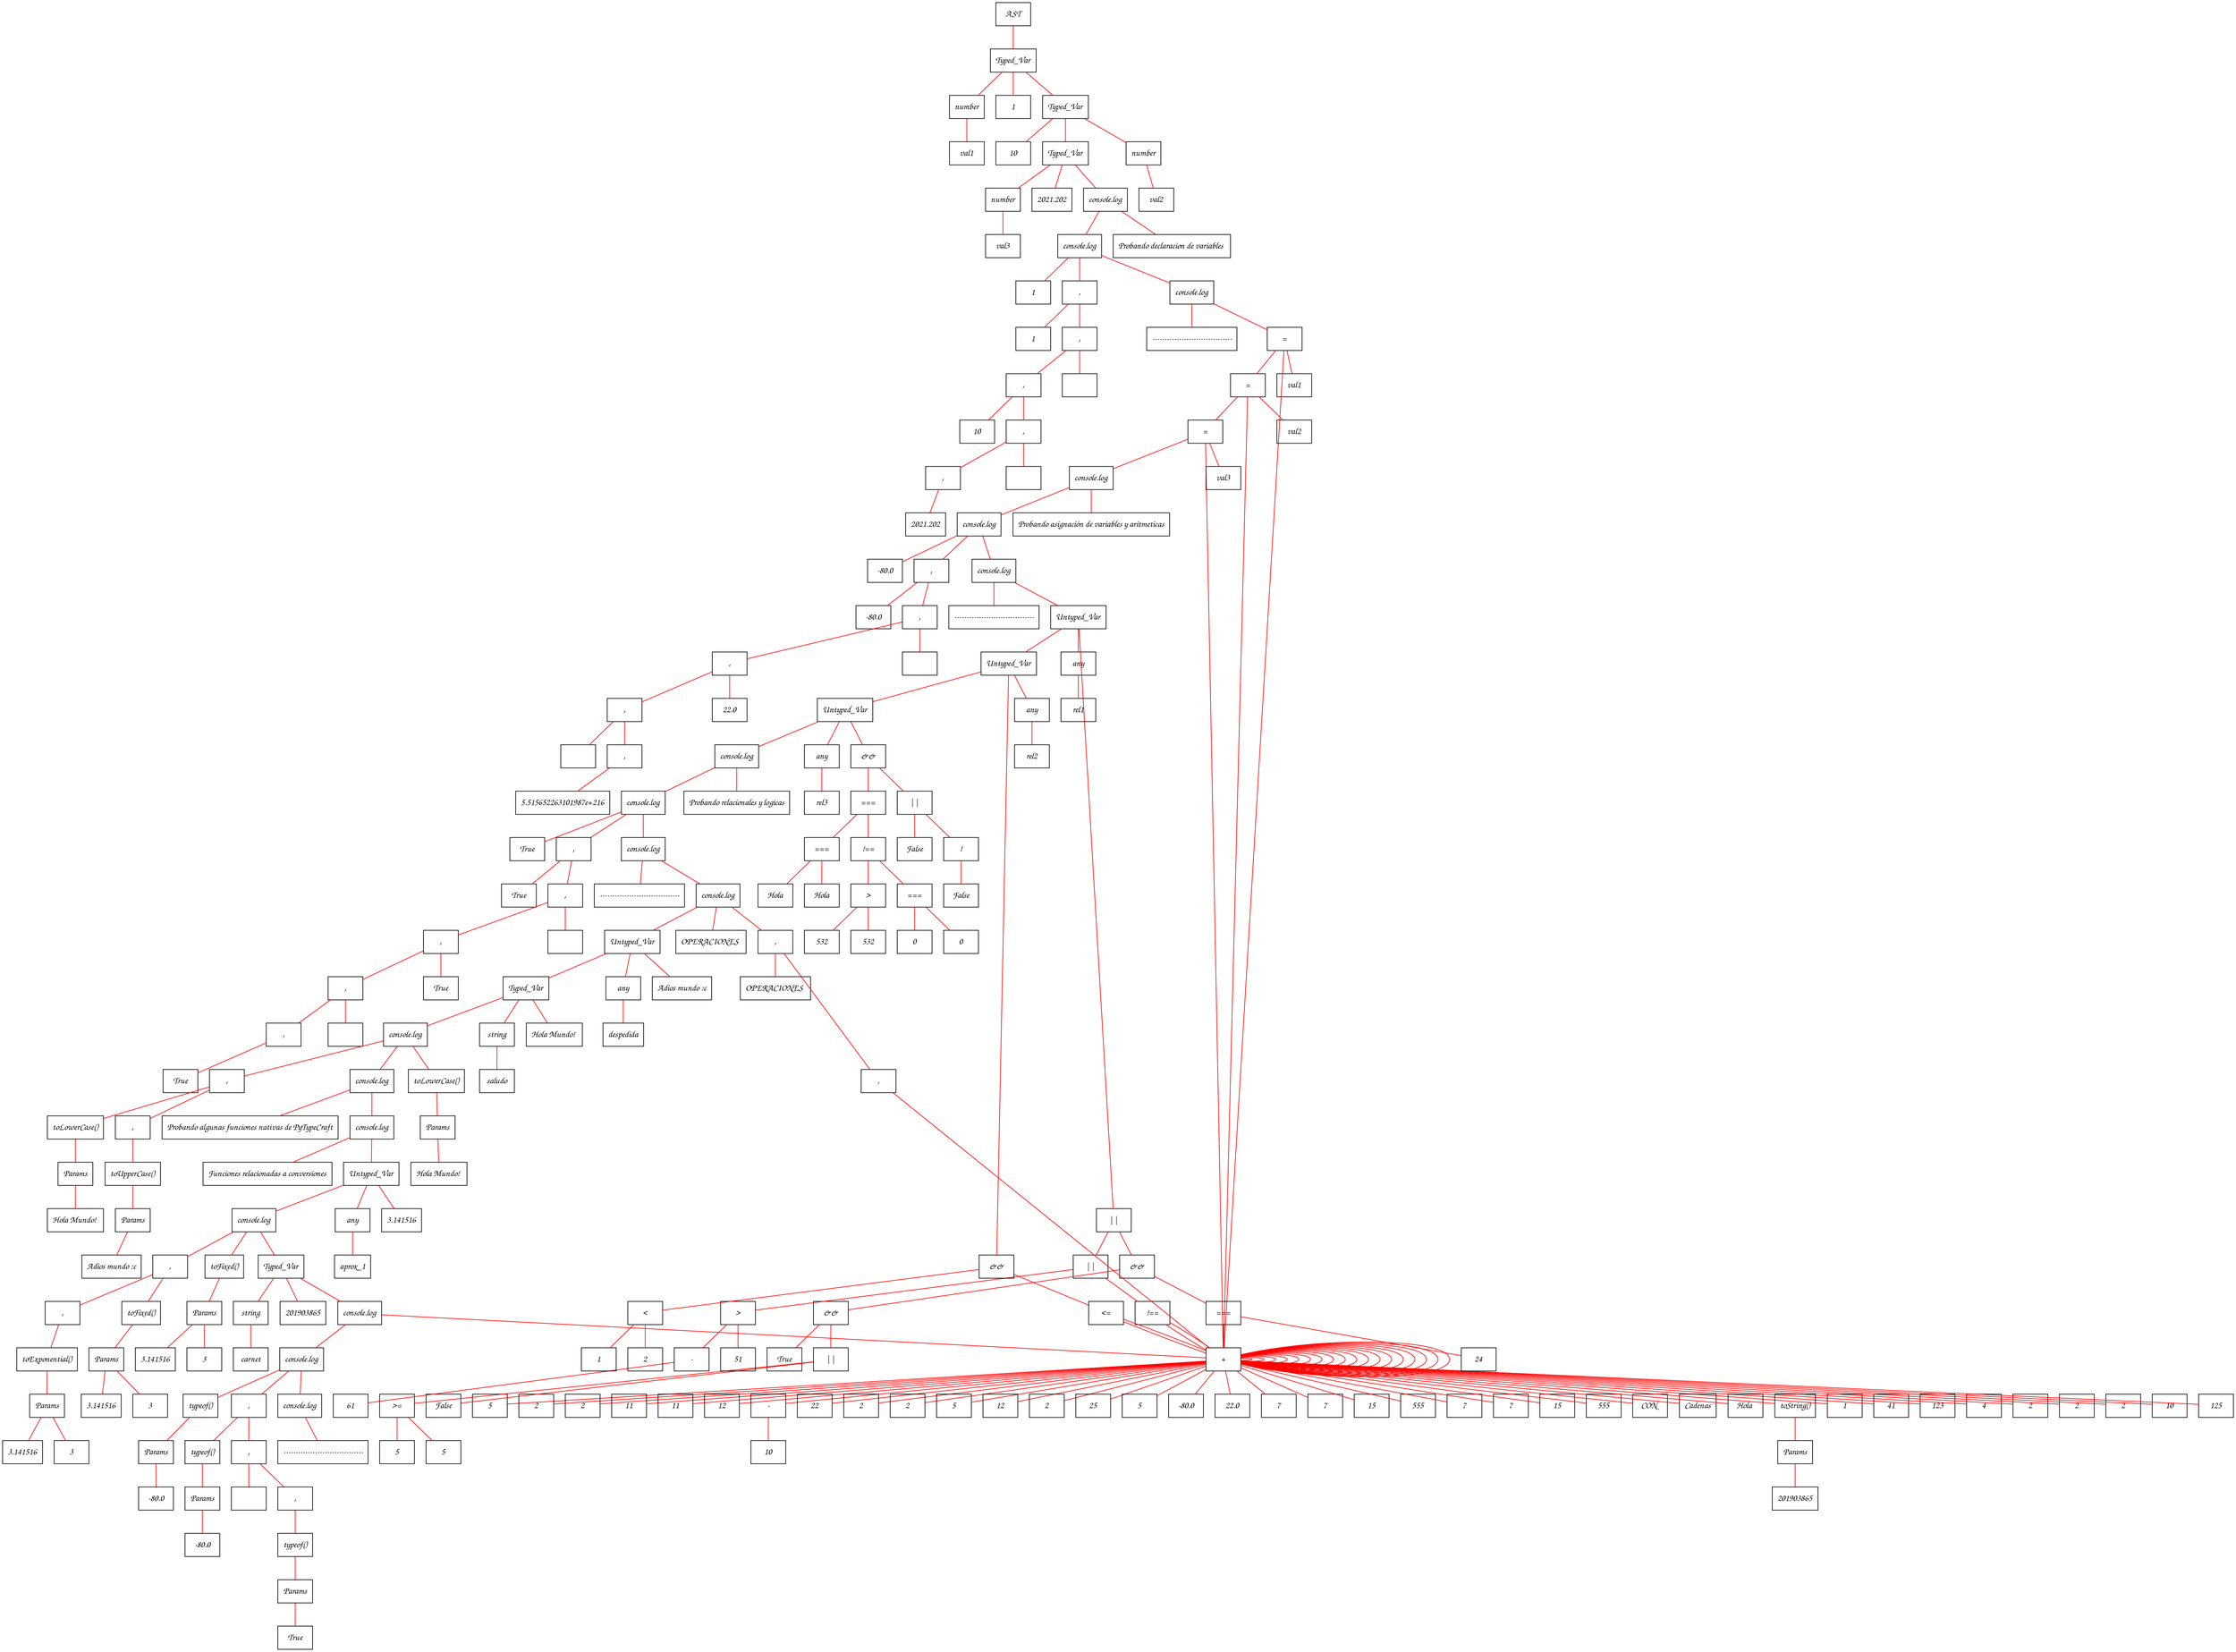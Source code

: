 graph {
	node [color=black fontcolor=black fontname="Comic Sans Ms" shape=box stype=filled]
	edge [color=red]
	splines=false
	"e896933a-b7cc-436f-a768-ca46fbf09790" [label=AST]
	"cad0d617-4dc3-4a44-801b-d8fe06ad40af" [label=Typed_Var]
	"7fc040f8-894f-4d05-a61a-267bd32228e0" [label=number]
	"1f0cdce6-06c2-496b-94f5-c77e129ba851" [label=val1]
	"3818c429-07d9-447e-a709-b927f368911a" [label=1]
	"7fc040f8-894f-4d05-a61a-267bd32228e0" -- "1f0cdce6-06c2-496b-94f5-c77e129ba851"
	"cad0d617-4dc3-4a44-801b-d8fe06ad40af" -- "7fc040f8-894f-4d05-a61a-267bd32228e0"
	"cad0d617-4dc3-4a44-801b-d8fe06ad40af" -- "3818c429-07d9-447e-a709-b927f368911a"
	"e896933a-b7cc-436f-a768-ca46fbf09790" -- "cad0d617-4dc3-4a44-801b-d8fe06ad40af"
	"25b37d87-0a42-46b2-822d-f06a98f4a4f3" [label=Typed_Var]
	"b5fd3e6d-b9a9-49d8-b4d6-e81516628f90" [label=number]
	"79348fdb-b8f5-4961-88d4-929db5099cb9" [label=val2]
	"c6b2eab4-752b-49cb-9c3a-8abb33496361" [label=10]
	"b5fd3e6d-b9a9-49d8-b4d6-e81516628f90" -- "79348fdb-b8f5-4961-88d4-929db5099cb9"
	"25b37d87-0a42-46b2-822d-f06a98f4a4f3" -- "b5fd3e6d-b9a9-49d8-b4d6-e81516628f90"
	"25b37d87-0a42-46b2-822d-f06a98f4a4f3" -- "c6b2eab4-752b-49cb-9c3a-8abb33496361"
	"cad0d617-4dc3-4a44-801b-d8fe06ad40af" -- "25b37d87-0a42-46b2-822d-f06a98f4a4f3"
	"3cd92288-dc4d-40e3-9005-03998cd8a3bb" [label=Typed_Var]
	"761cd6e1-f8bf-487c-9b28-80dc94db772e" [label=number]
	"b2df960b-5ddf-4196-a8e4-c81b33a5cfe8" [label=val3]
	"cdfc7381-efd1-4ac4-ae1b-8c23550dc86d" [label=2021.202]
	"761cd6e1-f8bf-487c-9b28-80dc94db772e" -- "b2df960b-5ddf-4196-a8e4-c81b33a5cfe8"
	"3cd92288-dc4d-40e3-9005-03998cd8a3bb" -- "761cd6e1-f8bf-487c-9b28-80dc94db772e"
	"3cd92288-dc4d-40e3-9005-03998cd8a3bb" -- "cdfc7381-efd1-4ac4-ae1b-8c23550dc86d"
	"25b37d87-0a42-46b2-822d-f06a98f4a4f3" -- "3cd92288-dc4d-40e3-9005-03998cd8a3bb"
	"bd5e0add-e879-4920-a53b-410eb1743910" [label="Probando declaracion de variables \
"]
	"176a78bb-6219-4445-a937-a01bface8442" [label="console.log"]
	"176a78bb-6219-4445-a937-a01bface8442" -- "bd5e0add-e879-4920-a53b-410eb1743910"
	"3cd92288-dc4d-40e3-9005-03998cd8a3bb" -- "176a78bb-6219-4445-a937-a01bface8442"
	"69464e99-b49d-4c69-a02d-c756a38a9ade" [label=1]
	"d721942f-54fd-467b-9594-6cd8c650f8f1" [label=","]
	"6c8333ee-f338-4d54-acea-2796b0c6ee22" -- "d721942f-54fd-467b-9594-6cd8c650f8f1"
	"7f02724c-ca82-45bc-ae0e-c45416ca34ad" [label=1]
	"d721942f-54fd-467b-9594-6cd8c650f8f1" -- "7f02724c-ca82-45bc-ae0e-c45416ca34ad"
	"6a50918c-b58b-4f12-8680-28d665640480" [label=","]
	"d721942f-54fd-467b-9594-6cd8c650f8f1" -- "6a50918c-b58b-4f12-8680-28d665640480"
	"e1ce001a-842d-4108-804b-aced3d95a7ef" [label=" "]
	"6a50918c-b58b-4f12-8680-28d665640480" -- "e1ce001a-842d-4108-804b-aced3d95a7ef"
	"8502c70b-dcba-4c0d-8ef7-73e479314ed2" [label=","]
	"6a50918c-b58b-4f12-8680-28d665640480" -- "8502c70b-dcba-4c0d-8ef7-73e479314ed2"
	"283467c2-cff6-44be-897c-32be68171253" [label=10]
	"8502c70b-dcba-4c0d-8ef7-73e479314ed2" -- "283467c2-cff6-44be-897c-32be68171253"
	"7168aaff-7346-46eb-a9f3-5167a373cf1b" [label=","]
	"8502c70b-dcba-4c0d-8ef7-73e479314ed2" -- "7168aaff-7346-46eb-a9f3-5167a373cf1b"
	"109247dd-6123-49f5-8589-3b40ae210898" [label=" "]
	"7168aaff-7346-46eb-a9f3-5167a373cf1b" -- "109247dd-6123-49f5-8589-3b40ae210898"
	"6a74a82b-d9de-4b9b-b4e2-cdce92a8c772" [label=","]
	"7168aaff-7346-46eb-a9f3-5167a373cf1b" -- "6a74a82b-d9de-4b9b-b4e2-cdce92a8c772"
	"dcc3a724-560b-498b-bc8e-a531975b0199" [label=2021.202]
	"6a74a82b-d9de-4b9b-b4e2-cdce92a8c772" -- "dcc3a724-560b-498b-bc8e-a531975b0199"
	"6c8333ee-f338-4d54-acea-2796b0c6ee22" [label="console.log"]
	"6c8333ee-f338-4d54-acea-2796b0c6ee22" -- "69464e99-b49d-4c69-a02d-c756a38a9ade"
	"176a78bb-6219-4445-a937-a01bface8442" -- "6c8333ee-f338-4d54-acea-2796b0c6ee22"
	"f9a19044-260c-4b82-a13a-3bbcbc45f1a5" [label="---------------------------------"]
	"4825e448-c0a0-42f0-8342-013cb35cd3ce" [label="console.log"]
	"4825e448-c0a0-42f0-8342-013cb35cd3ce" -- "f9a19044-260c-4b82-a13a-3bbcbc45f1a5"
	"6c8333ee-f338-4d54-acea-2796b0c6ee22" -- "4825e448-c0a0-42f0-8342-013cb35cd3ce"
	"1f6bc205-e380-43d9-968a-294d3dddb1a3" [label="="]
	"1f6bc205-e380-43d9-968a-294d3dddb1a3" -- val1
	<function uuid4 at 0x7fdb831948b0> [label="-"]
	<function uuid4 at 0x7fdb831948b0> [label="-"]
	<function uuid4 at 0x7fdb831948b0> [label="+"]
	"bfbd5648-f3c5-4a4a-bc16-4cd4cb395130" [label=1]
	"4df1f116-bec4-4f1f-80a9-6a9b367b663a" [label=41]
	<function uuid4 at 0x7fdb831948b0> -- "bfbd5648-f3c5-4a4a-bc16-4cd4cb395130"
	<function uuid4 at 0x7fdb831948b0> -- "4df1f116-bec4-4f1f-80a9-6a9b367b663a"
	<function uuid4 at 0x7fdb831948b0> [label="/"]
	<function uuid4 at 0x7fdb831948b0> [label="*"]
	"b37bc34a-f4d4-408f-9a0d-6c50a88c65f7" [label=123]
	"b58a39bf-6eae-46ae-b2d3-496fb71ea4ba" [label=4]
	<function uuid4 at 0x7fdb831948b0> -- "b37bc34a-f4d4-408f-9a0d-6c50a88c65f7"
	<function uuid4 at 0x7fdb831948b0> -- "b58a39bf-6eae-46ae-b2d3-496fb71ea4ba"
	<function uuid4 at 0x7fdb831948b0> [label="+"]
	"2daa54c6-f568-449e-9e7d-9be954aec0d6" [label=2]
	<function uuid4 at 0x7fdb831948b0> [label="*"]
	"7ca47422-ea19-4508-b9e0-e39871030003" [label=2]
	"651ba84e-1710-447e-8dd6-4a1879f7d8bd" [label=2]
	<function uuid4 at 0x7fdb831948b0> -- "7ca47422-ea19-4508-b9e0-e39871030003"
	<function uuid4 at 0x7fdb831948b0> -- "651ba84e-1710-447e-8dd6-4a1879f7d8bd"
	<function uuid4 at 0x7fdb831948b0> -- "2daa54c6-f568-449e-9e7d-9be954aec0d6"
	<function uuid4 at 0x7fdb831948b0> -- <function uuid4 at 0x7fdb831948b0>
	<function uuid4 at 0x7fdb831948b0> -- <function uuid4 at 0x7fdb831948b0>
	<function uuid4 at 0x7fdb831948b0> -- <function uuid4 at 0x7fdb831948b0>
	<function uuid4 at 0x7fdb831948b0> -- <function uuid4 at 0x7fdb831948b0>
	<function uuid4 at 0x7fdb831948b0> -- <function uuid4 at 0x7fdb831948b0>
	<function uuid4 at 0x7fdb831948b0> [label="*"]
	<function uuid4 at 0x7fdb831948b0> [label="+"]
	"608bf854-4812-492f-9971-0a5de79314ea" [label=10]
	<function uuid4 at 0x7fdb831948b0> [label="%"]
	"28d50e59-1830-4029-813d-26f1d9cd11d1" [label=125]
	"9d674add-ead6-4886-bb6f-af0535cfdc72" [label=5]
	<function uuid4 at 0x7fdb831948b0> -- "28d50e59-1830-4029-813d-26f1d9cd11d1"
	<function uuid4 at 0x7fdb831948b0> -- "9d674add-ead6-4886-bb6f-af0535cfdc72"
	<function uuid4 at 0x7fdb831948b0> -- "608bf854-4812-492f-9971-0a5de79314ea"
	<function uuid4 at 0x7fdb831948b0> -- <function uuid4 at 0x7fdb831948b0>
	<function uuid4 at 0x7fdb831948b0> [label="^"]
	"33f12a19-6372-4b05-bc76-58216d631ae1" [label=2]
	"56c060da-08f7-4764-9786-bb00ee03167f" [label=2]
	<function uuid4 at 0x7fdb831948b0> -- "33f12a19-6372-4b05-bc76-58216d631ae1"
	<function uuid4 at 0x7fdb831948b0> -- "56c060da-08f7-4764-9786-bb00ee03167f"
	<function uuid4 at 0x7fdb831948b0> -- <function uuid4 at 0x7fdb831948b0>
	<function uuid4 at 0x7fdb831948b0> -- <function uuid4 at 0x7fdb831948b0>
	<function uuid4 at 0x7fdb831948b0> -- <function uuid4 at 0x7fdb831948b0>
	<function uuid4 at 0x7fdb831948b0> -- <function uuid4 at 0x7fdb831948b0>
	"1f6bc205-e380-43d9-968a-294d3dddb1a3" -- <function uuid4 at 0x7fdb831948b0>
	"4825e448-c0a0-42f0-8342-013cb35cd3ce" -- "1f6bc205-e380-43d9-968a-294d3dddb1a3"
	"8c526aca-9382-4c6c-9213-bc7116731267" [label="="]
	"8c526aca-9382-4c6c-9213-bc7116731267" -- val2
	<function uuid4 at 0x7fdb831948b0> [label="+"]
	<function uuid4 at 0x7fdb831948b0> [label="*"]
	"e3272113-ca1f-42b2-9d6e-5a68da042b0e" [label=11]
	<function uuid4 at 0x7fdb831948b0> [label="%"]
	"140555fb-3fe6-41c3-981c-2f7ec4d0f38d" [label=11]
	<function uuid4 at 0x7fdb831948b0> [label="+"]
	"4da2815b-530f-4b5f-b421-db621ab5eff4" [label=12]
	"595f393e-2654-44ba-b542-16ed6b6ace22" [label="-"]
	"7ea12a33-3e56-4d76-8ef3-0808d27c1bde" [label=10]
	"595f393e-2654-44ba-b542-16ed6b6ace22" -- "7ea12a33-3e56-4d76-8ef3-0808d27c1bde"
	<function uuid4 at 0x7fdb831948b0> -- "4da2815b-530f-4b5f-b421-db621ab5eff4"
	<function uuid4 at 0x7fdb831948b0> -- "595f393e-2654-44ba-b542-16ed6b6ace22"
	<function uuid4 at 0x7fdb831948b0> -- "140555fb-3fe6-41c3-981c-2f7ec4d0f38d"
	<function uuid4 at 0x7fdb831948b0> -- <function uuid4 at 0x7fdb831948b0>
	<function uuid4 at 0x7fdb831948b0> -- "e3272113-ca1f-42b2-9d6e-5a68da042b0e"
	<function uuid4 at 0x7fdb831948b0> -- <function uuid4 at 0x7fdb831948b0>
	<function uuid4 at 0x7fdb831948b0> [label="/"]
	"a5de79bb-859e-44fc-aa8c-d984a6f1115e" [label=22]
	"cbe2c015-e7d9-4789-bef0-a787528426e1" [label=2]
	<function uuid4 at 0x7fdb831948b0> -- "a5de79bb-859e-44fc-aa8c-d984a6f1115e"
	<function uuid4 at 0x7fdb831948b0> -- "cbe2c015-e7d9-4789-bef0-a787528426e1"
	<function uuid4 at 0x7fdb831948b0> -- <function uuid4 at 0x7fdb831948b0>
	<function uuid4 at 0x7fdb831948b0> -- <function uuid4 at 0x7fdb831948b0>
	"8c526aca-9382-4c6c-9213-bc7116731267" -- <function uuid4 at 0x7fdb831948b0>
	"1f6bc205-e380-43d9-968a-294d3dddb1a3" -- "8c526aca-9382-4c6c-9213-bc7116731267"
	"e64cb024-d5f0-4e5b-ab83-4e6d3e02a2c3" [label="="]
	"e64cb024-d5f0-4e5b-ab83-4e6d3e02a2c3" -- val3
	<function uuid4 at 0x7fdb831948b0> [label="+"]
	<function uuid4 at 0x7fdb831948b0> [label="^"]
	"6b08d16f-7804-4574-9649-ba6065014372" [label=2]
	<function uuid4 at 0x7fdb831948b0> [label="*"]
	"0c9d796c-2d4e-46fd-9e0e-36b16705cf9a" [label=5]
	<function uuid4 at 0x7fdb831948b0> [label="^"]
	"358b44ca-1a77-41d5-9fcc-29019440e87c" [label=12]
	"7d1728c0-dac2-4fad-9a3d-31365dfa4a4b" [label=2]
	<function uuid4 at 0x7fdb831948b0> -- "358b44ca-1a77-41d5-9fcc-29019440e87c"
	<function uuid4 at 0x7fdb831948b0> -- "7d1728c0-dac2-4fad-9a3d-31365dfa4a4b"
	<function uuid4 at 0x7fdb831948b0> -- "0c9d796c-2d4e-46fd-9e0e-36b16705cf9a"
	<function uuid4 at 0x7fdb831948b0> -- <function uuid4 at 0x7fdb831948b0>
	<function uuid4 at 0x7fdb831948b0> -- "6b08d16f-7804-4574-9649-ba6065014372"
	<function uuid4 at 0x7fdb831948b0> -- <function uuid4 at 0x7fdb831948b0>
	<function uuid4 at 0x7fdb831948b0> [label="/"]
	"07ed0842-130c-42c1-8495-c1b4954ead8a" [label=25]
	"d8220e99-e6cb-468a-8450-48031e3697eb" [label=5]
	<function uuid4 at 0x7fdb831948b0> -- "07ed0842-130c-42c1-8495-c1b4954ead8a"
	<function uuid4 at 0x7fdb831948b0> -- "d8220e99-e6cb-468a-8450-48031e3697eb"
	<function uuid4 at 0x7fdb831948b0> -- <function uuid4 at 0x7fdb831948b0>
	<function uuid4 at 0x7fdb831948b0> -- <function uuid4 at 0x7fdb831948b0>
	"e64cb024-d5f0-4e5b-ab83-4e6d3e02a2c3" -- <function uuid4 at 0x7fdb831948b0>
	"8c526aca-9382-4c6c-9213-bc7116731267" -- "e64cb024-d5f0-4e5b-ab83-4e6d3e02a2c3"
	"6debf133-964d-41ec-acba-761f8ecee27f" [label="Probando asignación de variables y aritmeticas"]
	"b09fb1df-fff9-44b2-888d-2625ffd1afe9" [label="console.log"]
	"b09fb1df-fff9-44b2-888d-2625ffd1afe9" -- "6debf133-964d-41ec-acba-761f8ecee27f"
	"e64cb024-d5f0-4e5b-ab83-4e6d3e02a2c3" -- "b09fb1df-fff9-44b2-888d-2625ffd1afe9"
	"2a9afe8b-6992-4e9b-9ba2-62348f56bc81" [label=-80.0]
	"fc8d4b9d-37bc-46b9-8724-56786b02cd32" [label=","]
	"bd7fbed0-c980-44df-9230-f1f335739886" -- "fc8d4b9d-37bc-46b9-8724-56786b02cd32"
	"b8404b58-fce9-42e9-bfaf-5d579b2a1885" [label=-80.0]
	"fc8d4b9d-37bc-46b9-8724-56786b02cd32" -- "b8404b58-fce9-42e9-bfaf-5d579b2a1885"
	"068a28a7-8ea3-4fcd-82c8-c752aae18c4c" [label=","]
	"fc8d4b9d-37bc-46b9-8724-56786b02cd32" -- "068a28a7-8ea3-4fcd-82c8-c752aae18c4c"
	"a74262f6-defc-41f2-9f7c-e578fc444e27" [label=" "]
	"068a28a7-8ea3-4fcd-82c8-c752aae18c4c" -- "a74262f6-defc-41f2-9f7c-e578fc444e27"
	"27d01ba4-2189-45a6-99aa-676f33e1f6b1" [label=","]
	"068a28a7-8ea3-4fcd-82c8-c752aae18c4c" -- "27d01ba4-2189-45a6-99aa-676f33e1f6b1"
	"bf367a54-c2af-4428-8676-4418803539b9" [label=22.0]
	"27d01ba4-2189-45a6-99aa-676f33e1f6b1" -- "bf367a54-c2af-4428-8676-4418803539b9"
	"4861e6de-e5f8-4ec9-ac29-ea40abde3c64" [label=","]
	"27d01ba4-2189-45a6-99aa-676f33e1f6b1" -- "4861e6de-e5f8-4ec9-ac29-ea40abde3c64"
	"57eeac4c-e07d-4370-94f5-7d0365eb8428" [label=" "]
	"4861e6de-e5f8-4ec9-ac29-ea40abde3c64" -- "57eeac4c-e07d-4370-94f5-7d0365eb8428"
	"a7b4682f-b917-495a-bd63-9376f6b30f99" [label=","]
	"4861e6de-e5f8-4ec9-ac29-ea40abde3c64" -- "a7b4682f-b917-495a-bd63-9376f6b30f99"
	"0dae899f-1258-4a0a-ae62-16e6616b04fe" [label="5.515652263101987e+216"]
	"a7b4682f-b917-495a-bd63-9376f6b30f99" -- "0dae899f-1258-4a0a-ae62-16e6616b04fe"
	"bd7fbed0-c980-44df-9230-f1f335739886" [label="console.log"]
	"bd7fbed0-c980-44df-9230-f1f335739886" -- "2a9afe8b-6992-4e9b-9ba2-62348f56bc81"
	"b09fb1df-fff9-44b2-888d-2625ffd1afe9" -- "bd7fbed0-c980-44df-9230-f1f335739886"
	"9f098825-4d40-4a2f-84f4-33bfc4221225" [label="---------------------------------"]
	"d966cb1d-e8b9-4caf-adbd-0a71b2edd4ad" [label="console.log"]
	"d966cb1d-e8b9-4caf-adbd-0a71b2edd4ad" -- "9f098825-4d40-4a2f-84f4-33bfc4221225"
	"bd7fbed0-c980-44df-9230-f1f335739886" -- "d966cb1d-e8b9-4caf-adbd-0a71b2edd4ad"
	"b9514dba-1524-44ab-b3b7-78cd08a1baa5" [label=Untyped_Var]
	"37487780-f50c-4a4d-8ec4-bd34ad4db956" [label=any]
	"6ea68732-bed9-4b6d-b7f1-cd61694f2bc5" [label=rel1]
	"a587fee7-a0a1-4c4e-a47a-2956dba135c2" [label="||"]
	"a9cf6746-b913-4c6a-9726-c5805eea6bd5" [label="&&"]
	"2849f442-b705-4102-9862-91c326221de7" [label="==="]
	<function uuid4 at 0x7fdb831948b0> [label="-"]
	"d5903ec9-b5f6-42b8-a5dd-3001c73633b5" [label=-80.0]
	"aac67afb-9771-4ae2-bc8d-247732a6985f" [label=22.0]
	<function uuid4 at 0x7fdb831948b0> -- "d5903ec9-b5f6-42b8-a5dd-3001c73633b5"
	<function uuid4 at 0x7fdb831948b0> -- "aac67afb-9771-4ae2-bc8d-247732a6985f"
	"ca6b4687-c43f-46e0-afbf-1ad6a9fb3c27" [label=24]
	"2849f442-b705-4102-9862-91c326221de7" -- <function uuid4 at 0x7fdb831948b0>
	"2849f442-b705-4102-9862-91c326221de7" -- "ca6b4687-c43f-46e0-afbf-1ad6a9fb3c27"
	"c7073cfb-ef88-4b28-bcda-08459a7d760b" [label="&&"]
	"e6799551-19f8-4c4f-8a03-b2cd36c23337" [label=True]
	"8b922a5e-0dc7-4430-b75c-cfa318c52f4e" [label="||"]
	"34ad36a3-d944-4d32-9965-3ab03d5f03b4" [label=False]
	"f872f67d-2822-41f5-b4b9-647dd1c997ae" [label=">="]
	"6c4d1401-644b-4ec0-aabd-ed051da02337" [label=5]
	"d9032bd3-6a4c-42fc-9c15-f5f7e035fe5f" [label=5]
	"f872f67d-2822-41f5-b4b9-647dd1c997ae" -- "6c4d1401-644b-4ec0-aabd-ed051da02337"
	"f872f67d-2822-41f5-b4b9-647dd1c997ae" -- "d9032bd3-6a4c-42fc-9c15-f5f7e035fe5f"
	"8b922a5e-0dc7-4430-b75c-cfa318c52f4e" -- "34ad36a3-d944-4d32-9965-3ab03d5f03b4"
	"8b922a5e-0dc7-4430-b75c-cfa318c52f4e" -- "f872f67d-2822-41f5-b4b9-647dd1c997ae"
	"c7073cfb-ef88-4b28-bcda-08459a7d760b" -- "e6799551-19f8-4c4f-8a03-b2cd36c23337"
	"c7073cfb-ef88-4b28-bcda-08459a7d760b" -- "8b922a5e-0dc7-4430-b75c-cfa318c52f4e"
	"a9cf6746-b913-4c6a-9726-c5805eea6bd5" -- "2849f442-b705-4102-9862-91c326221de7"
	"a9cf6746-b913-4c6a-9726-c5805eea6bd5" -- "c7073cfb-ef88-4b28-bcda-08459a7d760b"
	"3ffc1bff-56cf-417d-8dca-0eca3e531194" [label="||"]
	"13d2326c-3b72-4b27-976d-8789f13203ec" [label="!=="]
	<function uuid4 at 0x7fdb831948b0> [label="*"]
	"214cacf7-28bb-4e38-a0a6-129f66f11a3c" [label=7]
	"a429f4e6-b030-440a-a3f0-b82a794d81e2" [label=7]
	<function uuid4 at 0x7fdb831948b0> -- "214cacf7-28bb-4e38-a0a6-129f66f11a3c"
	<function uuid4 at 0x7fdb831948b0> -- "a429f4e6-b030-440a-a3f0-b82a794d81e2"
	<function uuid4 at 0x7fdb831948b0> [label="+"]
	"442d2a1e-e9a3-40b7-8062-5f8f4586422f" [label=15]
	"8c0f09ac-05ee-408e-b5ec-2f1682ce0e39" [label=555]
	<function uuid4 at 0x7fdb831948b0> -- "442d2a1e-e9a3-40b7-8062-5f8f4586422f"
	<function uuid4 at 0x7fdb831948b0> -- "8c0f09ac-05ee-408e-b5ec-2f1682ce0e39"
	"13d2326c-3b72-4b27-976d-8789f13203ec" -- <function uuid4 at 0x7fdb831948b0>
	"13d2326c-3b72-4b27-976d-8789f13203ec" -- <function uuid4 at 0x7fdb831948b0>
	"1f818946-6658-47c5-be97-774a3c6dfe92" [label=">"]
	"cbfa2dea-fc77-486a-a7ea-9cf3feed6507" [label="-"]
	"931f2a31-e136-4bd6-b3f3-0219d79534d9" [label=61]
	"cbfa2dea-fc77-486a-a7ea-9cf3feed6507" -- "931f2a31-e136-4bd6-b3f3-0219d79534d9"
	"495a2393-0c21-4902-a1aa-4d62daf6832e" [label=51]
	"1f818946-6658-47c5-be97-774a3c6dfe92" -- "cbfa2dea-fc77-486a-a7ea-9cf3feed6507"
	"1f818946-6658-47c5-be97-774a3c6dfe92" -- "495a2393-0c21-4902-a1aa-4d62daf6832e"
	"3ffc1bff-56cf-417d-8dca-0eca3e531194" -- "13d2326c-3b72-4b27-976d-8789f13203ec"
	"3ffc1bff-56cf-417d-8dca-0eca3e531194" -- "1f818946-6658-47c5-be97-774a3c6dfe92"
	"a587fee7-a0a1-4c4e-a47a-2956dba135c2" -- "a9cf6746-b913-4c6a-9726-c5805eea6bd5"
	"a587fee7-a0a1-4c4e-a47a-2956dba135c2" -- "3ffc1bff-56cf-417d-8dca-0eca3e531194"
	"37487780-f50c-4a4d-8ec4-bd34ad4db956" -- "6ea68732-bed9-4b6d-b7f1-cd61694f2bc5"
	"b9514dba-1524-44ab-b3b7-78cd08a1baa5" -- "37487780-f50c-4a4d-8ec4-bd34ad4db956"
	"b9514dba-1524-44ab-b3b7-78cd08a1baa5" -- "a587fee7-a0a1-4c4e-a47a-2956dba135c2"
	"d966cb1d-e8b9-4caf-adbd-0a71b2edd4ad" -- "b9514dba-1524-44ab-b3b7-78cd08a1baa5"
	"69fa174a-fc24-4f6b-bba9-442d602c12cd" [label=Untyped_Var]
	"bf0c54f1-ffb8-4411-bdae-949db0b7c415" [label=any]
	"f8fac7d3-e1f9-4ede-9118-41ad24d2c52b" [label=rel2]
	"14f78d5b-0980-4f9e-b165-ac40c96d99ac" [label="&&"]
	"c566d4a2-a38b-44b0-bf88-e6474db56ab7" [label="<="]
	<function uuid4 at 0x7fdb831948b0> [label="*"]
	"3e8ff20a-77b3-4e46-b3ad-84fc5300ba46" [label=7]
	"eddf3ddd-7dbe-4e6d-924f-a276d78f8425" [label=7]
	<function uuid4 at 0x7fdb831948b0> -- "3e8ff20a-77b3-4e46-b3ad-84fc5300ba46"
	<function uuid4 at 0x7fdb831948b0> -- "eddf3ddd-7dbe-4e6d-924f-a276d78f8425"
	<function uuid4 at 0x7fdb831948b0> [label="+"]
	"5c1666c1-d61a-4ec3-bb6b-7fef86e826e3" [label=15]
	"24c14f73-530b-4cd5-8daf-31082dfe4a81" [label=555]
	<function uuid4 at 0x7fdb831948b0> -- "5c1666c1-d61a-4ec3-bb6b-7fef86e826e3"
	<function uuid4 at 0x7fdb831948b0> -- "24c14f73-530b-4cd5-8daf-31082dfe4a81"
	"c566d4a2-a38b-44b0-bf88-e6474db56ab7" -- <function uuid4 at 0x7fdb831948b0>
	"c566d4a2-a38b-44b0-bf88-e6474db56ab7" -- <function uuid4 at 0x7fdb831948b0>
	"9582d139-b481-487e-82ed-72a308ddf75d" [label="<"]
	"c6762531-bb8d-4644-a57a-8818c4e87b3e" [label=1]
	"5250cb91-cc73-4305-bc49-2bfbcb1235a4" [label=2]
	"9582d139-b481-487e-82ed-72a308ddf75d" -- "c6762531-bb8d-4644-a57a-8818c4e87b3e"
	"9582d139-b481-487e-82ed-72a308ddf75d" -- "5250cb91-cc73-4305-bc49-2bfbcb1235a4"
	"14f78d5b-0980-4f9e-b165-ac40c96d99ac" -- "c566d4a2-a38b-44b0-bf88-e6474db56ab7"
	"14f78d5b-0980-4f9e-b165-ac40c96d99ac" -- "9582d139-b481-487e-82ed-72a308ddf75d"
	"bf0c54f1-ffb8-4411-bdae-949db0b7c415" -- "f8fac7d3-e1f9-4ede-9118-41ad24d2c52b"
	"69fa174a-fc24-4f6b-bba9-442d602c12cd" -- "bf0c54f1-ffb8-4411-bdae-949db0b7c415"
	"69fa174a-fc24-4f6b-bba9-442d602c12cd" -- "14f78d5b-0980-4f9e-b165-ac40c96d99ac"
	"b9514dba-1524-44ab-b3b7-78cd08a1baa5" -- "69fa174a-fc24-4f6b-bba9-442d602c12cd"
	"1e964230-d80d-4e99-b0ed-05c7f2b7200f" [label=Untyped_Var]
	"4f8e2a79-9215-412d-ba78-859b914eebb1" [label=any]
	"c969be5d-b92a-4e1a-b2eb-bd4c72cb9469" [label=rel3]
	"e68f1858-a761-4510-8de9-bb6d250fe1aa" [label="&&"]
	"bb11fffc-4252-43e1-9f76-2e69b1b13ed4" [label="==="]
	"6aa47028-7a29-45af-9e3b-4e3c9db0b114" [label="!=="]
	"7570c2b3-1464-4a03-beb3-cd6041e95dac" [label="==="]
	"811ed8c4-8d35-4bcb-ae73-a85f8bdcef0a" [label=0]
	"e594c97e-301a-4d1b-b05e-f941cd6f4c0e" [label=0]
	"7570c2b3-1464-4a03-beb3-cd6041e95dac" -- "811ed8c4-8d35-4bcb-ae73-a85f8bdcef0a"
	"7570c2b3-1464-4a03-beb3-cd6041e95dac" -- "e594c97e-301a-4d1b-b05e-f941cd6f4c0e"
	"211a7480-6e7a-489b-adce-a214d8800fe5" [label=">"]
	"d3649a67-7b63-4155-9e21-8c7b3b70fe95" [label=532]
	"319f8629-c334-49c2-842f-78edbd69685a" [label=532]
	"211a7480-6e7a-489b-adce-a214d8800fe5" -- "d3649a67-7b63-4155-9e21-8c7b3b70fe95"
	"211a7480-6e7a-489b-adce-a214d8800fe5" -- "319f8629-c334-49c2-842f-78edbd69685a"
	"6aa47028-7a29-45af-9e3b-4e3c9db0b114" -- "7570c2b3-1464-4a03-beb3-cd6041e95dac"
	"6aa47028-7a29-45af-9e3b-4e3c9db0b114" -- "211a7480-6e7a-489b-adce-a214d8800fe5"
	"c5f7d32c-5344-4e9f-b182-9679e6753477" [label="==="]
	"b3417248-96a6-4743-bec8-654129a6d575" [label=Hola]
	"3c52973d-4ef7-4ac0-b336-180a83c54d3a" [label=Hola]
	"c5f7d32c-5344-4e9f-b182-9679e6753477" -- "b3417248-96a6-4743-bec8-654129a6d575"
	"c5f7d32c-5344-4e9f-b182-9679e6753477" -- "3c52973d-4ef7-4ac0-b336-180a83c54d3a"
	"bb11fffc-4252-43e1-9f76-2e69b1b13ed4" -- "6aa47028-7a29-45af-9e3b-4e3c9db0b114"
	"bb11fffc-4252-43e1-9f76-2e69b1b13ed4" -- "c5f7d32c-5344-4e9f-b182-9679e6753477"
	"3ec076ee-18d4-499e-9d27-adf5de36a729" [label="||"]
	"f6d7fb4c-2abd-41ba-8cf6-4d004062dd89" [label=False]
	"e925e7cb-fba2-4561-9e32-85e360faee6a" [label="!"]
	"591c272c-75c7-4441-bf2e-1f7eead48ef4" [label=False]
	"e925e7cb-fba2-4561-9e32-85e360faee6a" -- "591c272c-75c7-4441-bf2e-1f7eead48ef4"
	"3ec076ee-18d4-499e-9d27-adf5de36a729" -- "f6d7fb4c-2abd-41ba-8cf6-4d004062dd89"
	"3ec076ee-18d4-499e-9d27-adf5de36a729" -- "e925e7cb-fba2-4561-9e32-85e360faee6a"
	"e68f1858-a761-4510-8de9-bb6d250fe1aa" -- "bb11fffc-4252-43e1-9f76-2e69b1b13ed4"
	"e68f1858-a761-4510-8de9-bb6d250fe1aa" -- "3ec076ee-18d4-499e-9d27-adf5de36a729"
	"4f8e2a79-9215-412d-ba78-859b914eebb1" -- "c969be5d-b92a-4e1a-b2eb-bd4c72cb9469"
	"1e964230-d80d-4e99-b0ed-05c7f2b7200f" -- "4f8e2a79-9215-412d-ba78-859b914eebb1"
	"1e964230-d80d-4e99-b0ed-05c7f2b7200f" -- "e68f1858-a761-4510-8de9-bb6d250fe1aa"
	"69fa174a-fc24-4f6b-bba9-442d602c12cd" -- "1e964230-d80d-4e99-b0ed-05c7f2b7200f"
	"a0e31534-b8bc-4897-8a5d-8e6aa0a93f5c" [label="Probando relacionales y logicas"]
	"c4f89ee0-eca4-42de-b4e1-5d472895db1f" [label="console.log"]
	"c4f89ee0-eca4-42de-b4e1-5d472895db1f" -- "a0e31534-b8bc-4897-8a5d-8e6aa0a93f5c"
	"1e964230-d80d-4e99-b0ed-05c7f2b7200f" -- "c4f89ee0-eca4-42de-b4e1-5d472895db1f"
	"1bb6a45e-91ee-4684-a5a1-49a8161bf0e0" [label=True]
	"7a263743-bac8-484c-86c0-8c1f2dd592f8" [label=","]
	"907cde88-3387-4d58-ab15-a93099d3980f" -- "7a263743-bac8-484c-86c0-8c1f2dd592f8"
	"18953557-c20d-48fd-9472-42c458ccd7aa" [label=True]
	"7a263743-bac8-484c-86c0-8c1f2dd592f8" -- "18953557-c20d-48fd-9472-42c458ccd7aa"
	"b94e174f-4701-4954-96c4-ee114678e9ac" [label=","]
	"7a263743-bac8-484c-86c0-8c1f2dd592f8" -- "b94e174f-4701-4954-96c4-ee114678e9ac"
	"7a822a33-0d68-4d20-bcfb-b5c7265d42a9" [label=" "]
	"b94e174f-4701-4954-96c4-ee114678e9ac" -- "7a822a33-0d68-4d20-bcfb-b5c7265d42a9"
	"d8861bfa-e484-48f1-b184-ffef8326575d" [label=","]
	"b94e174f-4701-4954-96c4-ee114678e9ac" -- "d8861bfa-e484-48f1-b184-ffef8326575d"
	"a5143988-a857-4de6-af7e-224d8aa6c14a" [label=True]
	"d8861bfa-e484-48f1-b184-ffef8326575d" -- "a5143988-a857-4de6-af7e-224d8aa6c14a"
	"0fd3270c-5949-4a7f-b3a0-b170a0556595" [label=","]
	"d8861bfa-e484-48f1-b184-ffef8326575d" -- "0fd3270c-5949-4a7f-b3a0-b170a0556595"
	"5f503488-81ec-40fd-ac88-c1298bf2b6ea" [label=" "]
	"0fd3270c-5949-4a7f-b3a0-b170a0556595" -- "5f503488-81ec-40fd-ac88-c1298bf2b6ea"
	"534ec23c-ce64-45c7-8ff1-02af8cce6f38" [label=","]
	"0fd3270c-5949-4a7f-b3a0-b170a0556595" -- "534ec23c-ce64-45c7-8ff1-02af8cce6f38"
	"6b1e608d-f4cf-40c2-ad60-be293e92e429" [label=True]
	"534ec23c-ce64-45c7-8ff1-02af8cce6f38" -- "6b1e608d-f4cf-40c2-ad60-be293e92e429"
	"907cde88-3387-4d58-ab15-a93099d3980f" [label="console.log"]
	"907cde88-3387-4d58-ab15-a93099d3980f" -- "1bb6a45e-91ee-4684-a5a1-49a8161bf0e0"
	"c4f89ee0-eca4-42de-b4e1-5d472895db1f" -- "907cde88-3387-4d58-ab15-a93099d3980f"
	"6b925852-748b-49db-9077-6eba54de3107" [label="---------------------------------"]
	"3fb384af-09f5-4580-97f7-2fe1c43129c8" [label="console.log"]
	"3fb384af-09f5-4580-97f7-2fe1c43129c8" -- "6b925852-748b-49db-9077-6eba54de3107"
	"907cde88-3387-4d58-ab15-a93099d3980f" -- "3fb384af-09f5-4580-97f7-2fe1c43129c8"
	"c83c4b2a-d117-42fc-9162-cd382d3f0ab6" [label="OPERACIONES "]
	"4a4e080a-b62a-48fb-9a0b-0c468c00b430" [label=","]
	"a59cd409-b002-4737-9a5b-4b415b896638" -- "4a4e080a-b62a-48fb-9a0b-0c468c00b430"
	"56a4843f-f9b1-4fe7-a147-c312a32d7905" [label="OPERACIONES "]
	"4a4e080a-b62a-48fb-9a0b-0c468c00b430" -- "56a4843f-f9b1-4fe7-a147-c312a32d7905"
	"93179ed3-6344-4649-8ab0-bdcfec944be3" [label=","]
	"4a4e080a-b62a-48fb-9a0b-0c468c00b430" -- "93179ed3-6344-4649-8ab0-bdcfec944be3"
	<function uuid4 at 0x7fdb831948b0> [label="+"]
	"e4ae8bec-8a9c-4932-82c7-8699043f55f1" [label="CON "]
	"3b9e7b57-0909-4547-9cf0-eeed402ef5c3" [label=Cadenas]
	<function uuid4 at 0x7fdb831948b0> -- "e4ae8bec-8a9c-4932-82c7-8699043f55f1"
	<function uuid4 at 0x7fdb831948b0> -- "3b9e7b57-0909-4547-9cf0-eeed402ef5c3"
	"93179ed3-6344-4649-8ab0-bdcfec944be3" -- <function uuid4 at 0x7fdb831948b0>
	"a59cd409-b002-4737-9a5b-4b415b896638" [label="console.log"]
	"a59cd409-b002-4737-9a5b-4b415b896638" -- "c83c4b2a-d117-42fc-9162-cd382d3f0ab6"
	"3fb384af-09f5-4580-97f7-2fe1c43129c8" -- "a59cd409-b002-4737-9a5b-4b415b896638"
	"f0e6e07e-9e36-4af0-9f3a-88da666ad2d7" [label=Untyped_Var]
	"b4dc572a-ca2e-4215-9b02-7f99d677eb62" [label=any]
	"1bab1b28-40d4-4c03-9a9c-010480efec94" [label=despedida]
	"2d0dc78b-d867-423f-9266-34f8a6555749" [label="Adios mundo :c"]
	"b4dc572a-ca2e-4215-9b02-7f99d677eb62" -- "1bab1b28-40d4-4c03-9a9c-010480efec94"
	"f0e6e07e-9e36-4af0-9f3a-88da666ad2d7" -- "b4dc572a-ca2e-4215-9b02-7f99d677eb62"
	"f0e6e07e-9e36-4af0-9f3a-88da666ad2d7" -- "2d0dc78b-d867-423f-9266-34f8a6555749"
	"a59cd409-b002-4737-9a5b-4b415b896638" -- "f0e6e07e-9e36-4af0-9f3a-88da666ad2d7"
	"3e178839-8b9e-4d05-b97c-2c63f58b5409" [label=Typed_Var]
	"edb2d0e4-e021-408d-8987-3e91e5565585" [label=string]
	"ca3ea659-bf86-4c1b-bc02-18c5b79b730d" [label=saludo]
	"901b4582-09c8-48e7-ae0f-710339ba8d79" [label="Hola Mundo! "]
	"edb2d0e4-e021-408d-8987-3e91e5565585" -- "ca3ea659-bf86-4c1b-bc02-18c5b79b730d"
	"3e178839-8b9e-4d05-b97c-2c63f58b5409" -- "edb2d0e4-e021-408d-8987-3e91e5565585"
	"3e178839-8b9e-4d05-b97c-2c63f58b5409" -- "901b4582-09c8-48e7-ae0f-710339ba8d79"
	"f0e6e07e-9e36-4af0-9f3a-88da666ad2d7" -- "3e178839-8b9e-4d05-b97c-2c63f58b5409"
	"e89a297e-fb21-4279-9da8-c14ac3373cb3" [label="toLowerCase()"]
	"10f5f279-f03d-41f5-bc6d-9baf0212ae59" [label=Params]
	"e89a297e-fb21-4279-9da8-c14ac3373cb3" -- "10f5f279-f03d-41f5-bc6d-9baf0212ae59"
	"155ce213-5dec-4e33-9b83-de4e397680de" [label="Hola Mundo! "]
	"10f5f279-f03d-41f5-bc6d-9baf0212ae59" -- "155ce213-5dec-4e33-9b83-de4e397680de"
	"cbbd4251-34dd-4b86-8fa8-06ea01d7b4cb" [label=","]
	"7c018501-abbf-4f5c-9a3e-e9c91b724ff5" -- "cbbd4251-34dd-4b86-8fa8-06ea01d7b4cb"
	"385ab1ea-101d-4025-b333-293278b5391c" [label="toLowerCase()"]
	"7f61fa37-5e18-4162-8998-ec8e6bac9fc8" [label=Params]
	"385ab1ea-101d-4025-b333-293278b5391c" -- "7f61fa37-5e18-4162-8998-ec8e6bac9fc8"
	"64c90cbc-015a-47ef-916c-ec1659441e4d" [label="Hola Mundo! "]
	"7f61fa37-5e18-4162-8998-ec8e6bac9fc8" -- "64c90cbc-015a-47ef-916c-ec1659441e4d"
	"cbbd4251-34dd-4b86-8fa8-06ea01d7b4cb" -- "385ab1ea-101d-4025-b333-293278b5391c"
	"9893678d-253e-4141-a489-86ebea9c8a8d" [label=","]
	"cbbd4251-34dd-4b86-8fa8-06ea01d7b4cb" -- "9893678d-253e-4141-a489-86ebea9c8a8d"
	"9b93fa2b-95f3-497f-9c79-95370076f688" [label="toUpperCase()"]
	"a78b9875-dbb9-4fcc-9794-5a7a403e0c47" [label=Params]
	"9b93fa2b-95f3-497f-9c79-95370076f688" -- "a78b9875-dbb9-4fcc-9794-5a7a403e0c47"
	"7f72403f-e9d3-4c32-a045-bbfeb3492908" [label="Adios mundo :c"]
	"a78b9875-dbb9-4fcc-9794-5a7a403e0c47" -- "7f72403f-e9d3-4c32-a045-bbfeb3492908"
	"9893678d-253e-4141-a489-86ebea9c8a8d" -- "9b93fa2b-95f3-497f-9c79-95370076f688"
	"7c018501-abbf-4f5c-9a3e-e9c91b724ff5" [label="console.log"]
	"7c018501-abbf-4f5c-9a3e-e9c91b724ff5" -- "e89a297e-fb21-4279-9da8-c14ac3373cb3"
	"3e178839-8b9e-4d05-b97c-2c63f58b5409" -- "7c018501-abbf-4f5c-9a3e-e9c91b724ff5"
	"006505e8-deed-43b2-a1fc-eba12a10a7b2" [label="Probando algunas funciones nativas de PyTypeCraft"]
	"5b1eca73-93b4-43d2-bc1f-b3ffe8955fc5" [label="console.log"]
	"5b1eca73-93b4-43d2-bc1f-b3ffe8955fc5" -- "006505e8-deed-43b2-a1fc-eba12a10a7b2"
	"7c018501-abbf-4f5c-9a3e-e9c91b724ff5" -- "5b1eca73-93b4-43d2-bc1f-b3ffe8955fc5"
	"2d418004-d4c3-4eaf-87a0-8bca677bfcc3" [label="Funciones relacionadas a conversiones"]
	"f69eef17-f8f0-498b-b684-dde60854d861" [label="console.log"]
	"f69eef17-f8f0-498b-b684-dde60854d861" -- "2d418004-d4c3-4eaf-87a0-8bca677bfcc3"
	"5b1eca73-93b4-43d2-bc1f-b3ffe8955fc5" -- "f69eef17-f8f0-498b-b684-dde60854d861"
	"b934b2e8-b80e-46b7-9491-956c10e9cec3" [label=Untyped_Var]
	"6f2516f1-7d7a-44dd-bac9-436cc1f8c481" [label=any]
	"1ac8aefd-4924-4c7a-8550-abbca417a643" [label=aprox_1]
	"beeb6da2-460e-44db-a973-34463995577b" [label=3.141516]
	"6f2516f1-7d7a-44dd-bac9-436cc1f8c481" -- "1ac8aefd-4924-4c7a-8550-abbca417a643"
	"b934b2e8-b80e-46b7-9491-956c10e9cec3" -- "6f2516f1-7d7a-44dd-bac9-436cc1f8c481"
	"b934b2e8-b80e-46b7-9491-956c10e9cec3" -- "beeb6da2-460e-44db-a973-34463995577b"
	"f69eef17-f8f0-498b-b684-dde60854d861" -- "b934b2e8-b80e-46b7-9491-956c10e9cec3"
	"1daf28c9-53df-4b01-bed5-255d3c7c3443" [label="toFixed()"]
	"13d91086-d18c-4355-a28f-2be26671f01e" [label=Params]
	"1daf28c9-53df-4b01-bed5-255d3c7c3443" -- "13d91086-d18c-4355-a28f-2be26671f01e"
	"6048739a-9773-4626-a0ac-75090325d43e" [label=3.141516]
	"13d91086-d18c-4355-a28f-2be26671f01e" -- "6048739a-9773-4626-a0ac-75090325d43e"
	"6dcddd6a-3bac-4339-91f2-6caa74026dcf" [label=3]
	"13d91086-d18c-4355-a28f-2be26671f01e" -- "6dcddd6a-3bac-4339-91f2-6caa74026dcf"
	"9300c690-e0a0-49d1-8bec-435fa932330a" [label=","]
	"4af4d0d1-8759-4604-86f9-60804d8d24f0" -- "9300c690-e0a0-49d1-8bec-435fa932330a"
	"8fc4bc8e-5d57-4f03-bbd0-e19939fa5e38" [label="toFixed()"]
	"bbe82807-e10d-4524-94c4-ab1a4656cc0d" [label=Params]
	"8fc4bc8e-5d57-4f03-bbd0-e19939fa5e38" -- "bbe82807-e10d-4524-94c4-ab1a4656cc0d"
	"bcbc9950-0bd4-444d-94b5-32d991265cd4" [label=3.141516]
	"bbe82807-e10d-4524-94c4-ab1a4656cc0d" -- "bcbc9950-0bd4-444d-94b5-32d991265cd4"
	"36ee6a57-e50b-44ec-a846-f7087059931b" [label=3]
	"bbe82807-e10d-4524-94c4-ab1a4656cc0d" -- "36ee6a57-e50b-44ec-a846-f7087059931b"
	"9300c690-e0a0-49d1-8bec-435fa932330a" -- "8fc4bc8e-5d57-4f03-bbd0-e19939fa5e38"
	"3772e275-2829-454b-9307-b388cfb340e9" [label=","]
	"9300c690-e0a0-49d1-8bec-435fa932330a" -- "3772e275-2829-454b-9307-b388cfb340e9"
	"c3e5763a-7f21-4a85-96e9-58c576366567" [label="toExponential()"]
	"a59732b1-2dac-4961-950a-c1afc473526c" [label=Params]
	"c3e5763a-7f21-4a85-96e9-58c576366567" -- "a59732b1-2dac-4961-950a-c1afc473526c"
	"21401910-8095-4248-b45f-2cf56f77de05" [label=3.141516]
	"a59732b1-2dac-4961-950a-c1afc473526c" -- "21401910-8095-4248-b45f-2cf56f77de05"
	"7eb4a57d-1d58-4dd4-bd6f-59c64dbcab45" [label=3]
	"a59732b1-2dac-4961-950a-c1afc473526c" -- "7eb4a57d-1d58-4dd4-bd6f-59c64dbcab45"
	"3772e275-2829-454b-9307-b388cfb340e9" -- "c3e5763a-7f21-4a85-96e9-58c576366567"
	"4af4d0d1-8759-4604-86f9-60804d8d24f0" [label="console.log"]
	"4af4d0d1-8759-4604-86f9-60804d8d24f0" -- "1daf28c9-53df-4b01-bed5-255d3c7c3443"
	"b934b2e8-b80e-46b7-9491-956c10e9cec3" -- "4af4d0d1-8759-4604-86f9-60804d8d24f0"
	"dc26e9de-e4dc-4587-aeea-1ee834e9f811" [label=Typed_Var]
	"d46c7f60-ac85-40bd-a737-0f68b7fd6e5e" [label=string]
	"35fdd13f-3993-4da6-b7ba-5306a0615cb4" [label=carnet]
	"652630b6-4b10-4694-a66a-16c5099cb09a" [label=201903865]
	"d46c7f60-ac85-40bd-a737-0f68b7fd6e5e" -- "35fdd13f-3993-4da6-b7ba-5306a0615cb4"
	"dc26e9de-e4dc-4587-aeea-1ee834e9f811" -- "d46c7f60-ac85-40bd-a737-0f68b7fd6e5e"
	"dc26e9de-e4dc-4587-aeea-1ee834e9f811" -- "652630b6-4b10-4694-a66a-16c5099cb09a"
	"4af4d0d1-8759-4604-86f9-60804d8d24f0" -- "dc26e9de-e4dc-4587-aeea-1ee834e9f811"
	<function uuid4 at 0x7fdb831948b0> [label="+"]
	"13800c3f-9dfd-4401-99b5-c730c5dd6ae1" [label="Hola "]
	"4d479e6d-3ceb-4189-ac21-2a7accee906f" [label="toString()"]
	"a8c1b798-0787-4410-aee7-92ce49b19650" [label=Params]
	"4d479e6d-3ceb-4189-ac21-2a7accee906f" -- "a8c1b798-0787-4410-aee7-92ce49b19650"
	"ab60e1e6-2a7a-4a0c-b672-e3e756779614" [label=201903865]
	"a8c1b798-0787-4410-aee7-92ce49b19650" -- "ab60e1e6-2a7a-4a0c-b672-e3e756779614"
	<function uuid4 at 0x7fdb831948b0> -- "13800c3f-9dfd-4401-99b5-c730c5dd6ae1"
	<function uuid4 at 0x7fdb831948b0> -- "4d479e6d-3ceb-4189-ac21-2a7accee906f"
	"b81ee31f-b0ac-4e44-b254-fcaa8c72f7d6" [label="console.log"]
	"b81ee31f-b0ac-4e44-b254-fcaa8c72f7d6" -- <function uuid4 at 0x7fdb831948b0>
	"dc26e9de-e4dc-4587-aeea-1ee834e9f811" -- "b81ee31f-b0ac-4e44-b254-fcaa8c72f7d6"
	"7338645f-acd4-4108-bc3e-1ff8d234f6a4" [label="typeof()"]
	"6f643800-fe75-49bd-ab7f-f7b67e6a0683" [label=Params]
	"7338645f-acd4-4108-bc3e-1ff8d234f6a4" -- "6f643800-fe75-49bd-ab7f-f7b67e6a0683"
	"22d74e07-841d-4e95-a2aa-0cdcc278c1dd" [label=-80.0]
	"6f643800-fe75-49bd-ab7f-f7b67e6a0683" -- "22d74e07-841d-4e95-a2aa-0cdcc278c1dd"
	"24c38c0c-75ba-4e34-9377-3927dd6861ca" [label=","]
	"795682b5-465a-4420-b29f-5f833198185d" -- "24c38c0c-75ba-4e34-9377-3927dd6861ca"
	"8ba88832-59c5-4427-8d37-7487cbb16c40" [label="typeof()"]
	"8de088ed-141e-4075-9ca3-e41bc7bdee83" [label=Params]
	"8ba88832-59c5-4427-8d37-7487cbb16c40" -- "8de088ed-141e-4075-9ca3-e41bc7bdee83"
	"ea806958-7e46-4a74-9736-9f71c04e9b13" [label=-80.0]
	"8de088ed-141e-4075-9ca3-e41bc7bdee83" -- "ea806958-7e46-4a74-9736-9f71c04e9b13"
	"24c38c0c-75ba-4e34-9377-3927dd6861ca" -- "8ba88832-59c5-4427-8d37-7487cbb16c40"
	"52d5841f-1412-4396-b999-71f57672eb0c" [label=","]
	"24c38c0c-75ba-4e34-9377-3927dd6861ca" -- "52d5841f-1412-4396-b999-71f57672eb0c"
	"0afc5665-e78a-4e94-9d96-8df6d9e1c3a7" [label=" "]
	"52d5841f-1412-4396-b999-71f57672eb0c" -- "0afc5665-e78a-4e94-9d96-8df6d9e1c3a7"
	"2d9a999c-cc58-4879-972a-bcba4c197874" [label=","]
	"52d5841f-1412-4396-b999-71f57672eb0c" -- "2d9a999c-cc58-4879-972a-bcba4c197874"
	"86b44b69-a480-4a5e-b775-3e9461f9907f" [label="typeof()"]
	"4eddea24-17b8-4ca2-be20-383402620968" [label=Params]
	"86b44b69-a480-4a5e-b775-3e9461f9907f" -- "4eddea24-17b8-4ca2-be20-383402620968"
	"d4abcaae-a9c3-4fc7-90c5-85d26175e31d" [label=True]
	"4eddea24-17b8-4ca2-be20-383402620968" -- "d4abcaae-a9c3-4fc7-90c5-85d26175e31d"
	"2d9a999c-cc58-4879-972a-bcba4c197874" -- "86b44b69-a480-4a5e-b775-3e9461f9907f"
	"795682b5-465a-4420-b29f-5f833198185d" [label="console.log"]
	"795682b5-465a-4420-b29f-5f833198185d" -- "7338645f-acd4-4108-bc3e-1ff8d234f6a4"
	"b81ee31f-b0ac-4e44-b254-fcaa8c72f7d6" -- "795682b5-465a-4420-b29f-5f833198185d"
	"302e5738-82ae-4081-adce-a8db7c6b9cd4" [label="---------------------------------"]
	"6834f20e-4292-4602-ae94-229a1f68f83b" [label="console.log"]
	"6834f20e-4292-4602-ae94-229a1f68f83b" -- "302e5738-82ae-4081-adce-a8db7c6b9cd4"
	"795682b5-465a-4420-b29f-5f833198185d" -- "6834f20e-4292-4602-ae94-229a1f68f83b"
}
